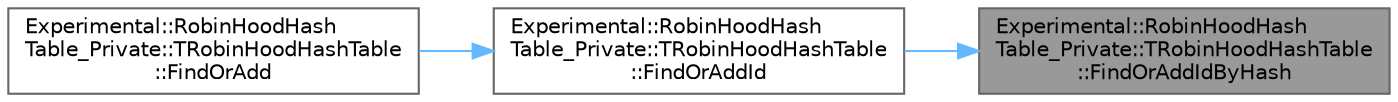 digraph "Experimental::RobinHoodHashTable_Private::TRobinHoodHashTable::FindOrAddIdByHash"
{
 // INTERACTIVE_SVG=YES
 // LATEX_PDF_SIZE
  bgcolor="transparent";
  edge [fontname=Helvetica,fontsize=10,labelfontname=Helvetica,labelfontsize=10];
  node [fontname=Helvetica,fontsize=10,shape=box,height=0.2,width=0.4];
  rankdir="RL";
  Node1 [id="Node000001",label="Experimental::RobinHoodHash\lTable_Private::TRobinHoodHashTable\l::FindOrAddIdByHash",height=0.2,width=0.4,color="gray40", fillcolor="grey60", style="filled", fontcolor="black",tooltip=" "];
  Node1 -> Node2 [id="edge1_Node000001_Node000002",dir="back",color="steelblue1",style="solid",tooltip=" "];
  Node2 [id="Node000002",label="Experimental::RobinHoodHash\lTable_Private::TRobinHoodHashTable\l::FindOrAddId",height=0.2,width=0.4,color="grey40", fillcolor="white", style="filled",URL="$df/dee/classExperimental_1_1RobinHoodHashTable__Private_1_1TRobinHoodHashTable.html#a80a0675b76a1f51b16e1a48191beb424",tooltip=" "];
  Node2 -> Node3 [id="edge2_Node000002_Node000003",dir="back",color="steelblue1",style="solid",tooltip=" "];
  Node3 [id="Node000003",label="Experimental::RobinHoodHash\lTable_Private::TRobinHoodHashTable\l::FindOrAdd",height=0.2,width=0.4,color="grey40", fillcolor="white", style="filled",URL="$df/dee/classExperimental_1_1RobinHoodHashTable__Private_1_1TRobinHoodHashTable.html#aef25f1ce345880a91560de522c90a0f3",tooltip=" "];
}
